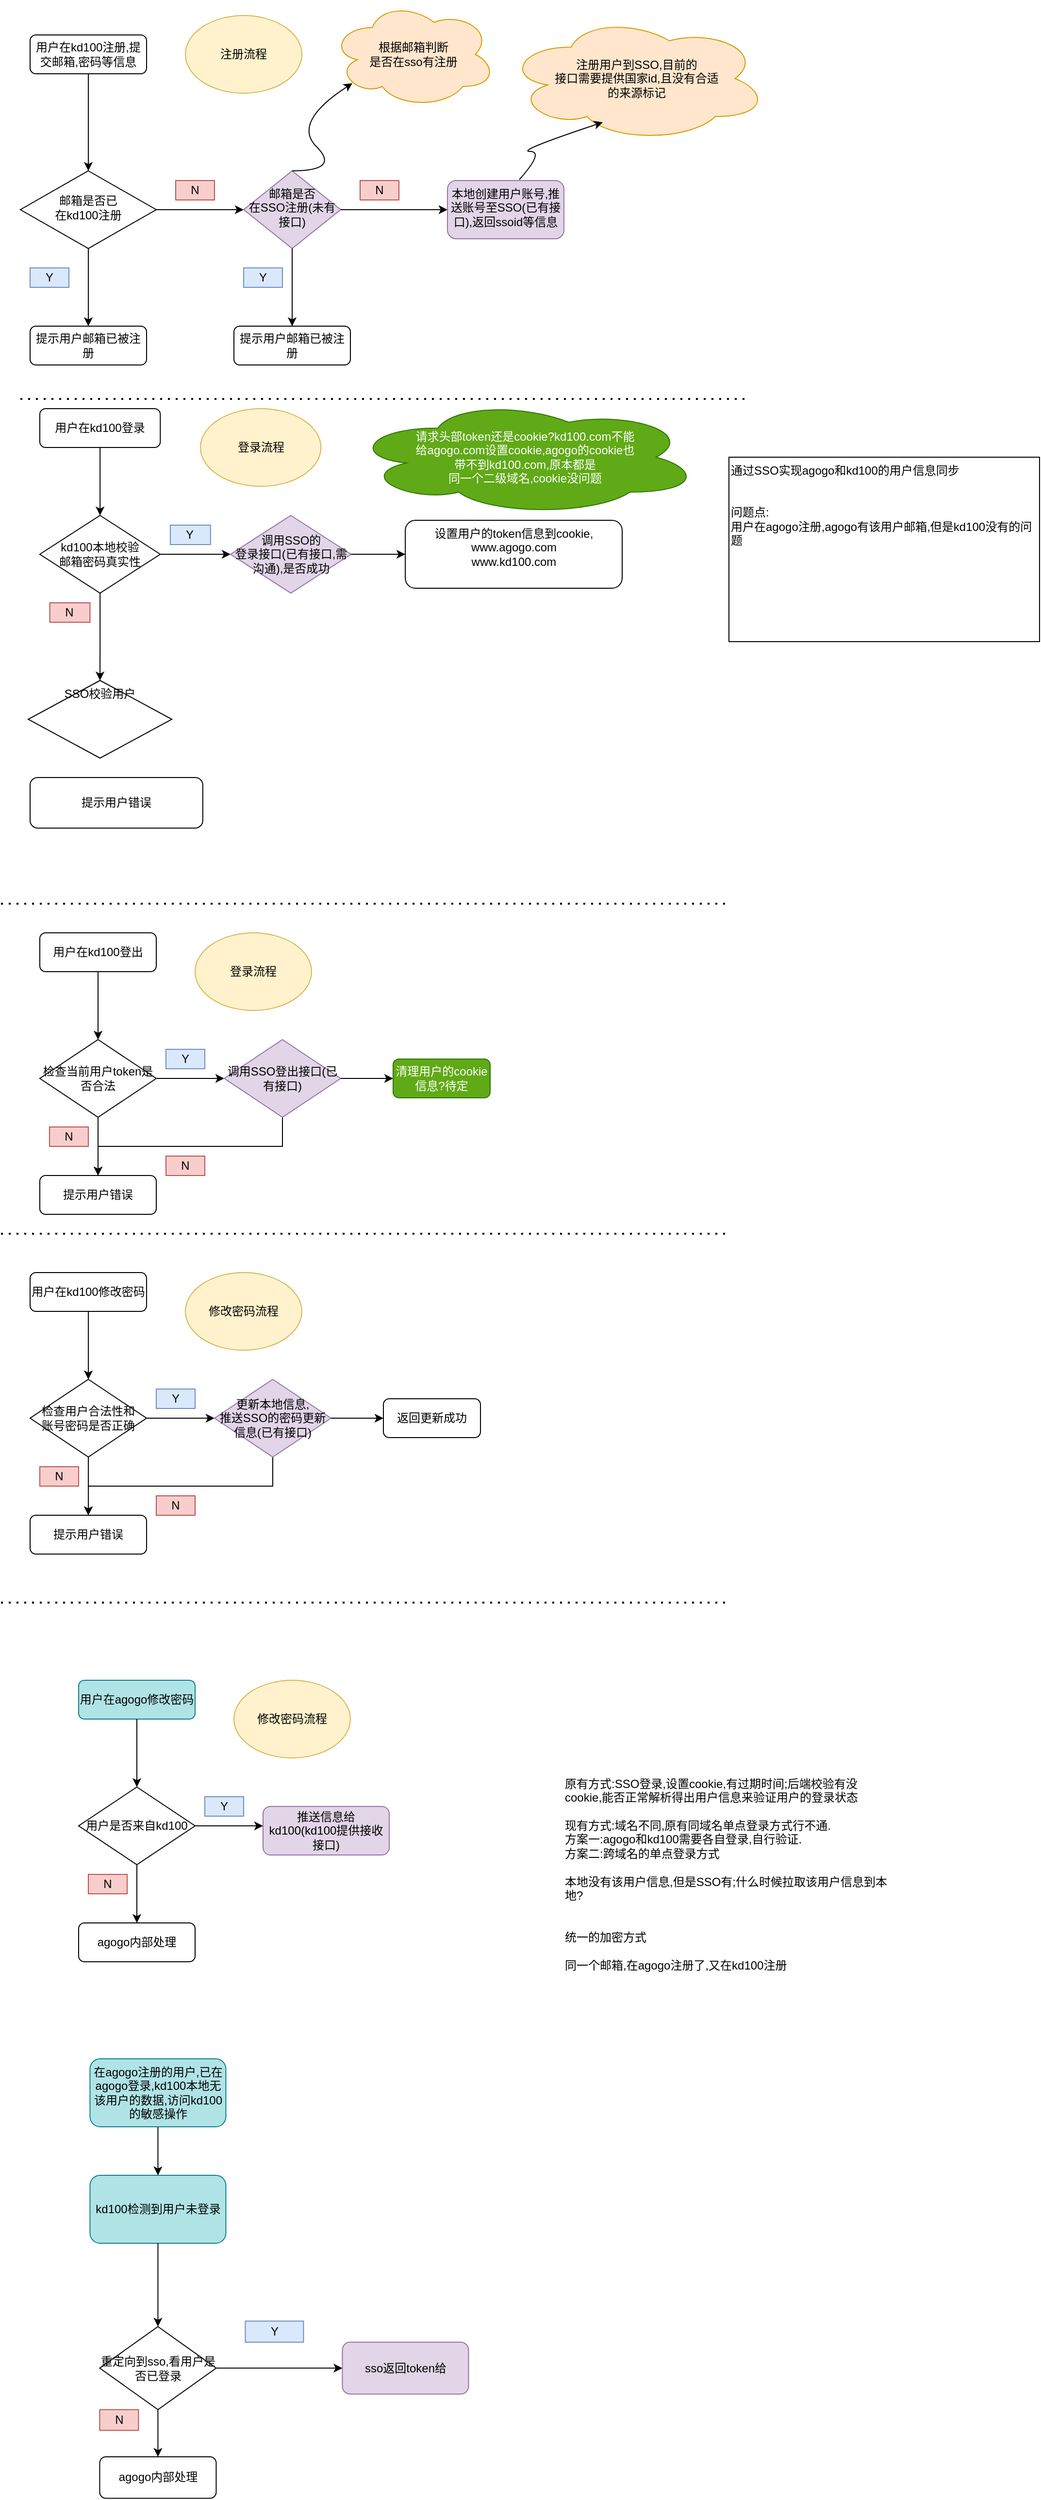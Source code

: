 <mxfile version="14.8.2" type="github">
  <diagram id="C5RBs43oDa-KdzZeNtuy" name="Page-1">
    <mxGraphModel dx="3076" dy="712" grid="1" gridSize="10" guides="1" tooltips="1" connect="1" arrows="1" fold="1" page="1" pageScale="1" pageWidth="1654" pageHeight="2336" math="0" shadow="0">
      <root>
        <mxCell id="WIyWlLk6GJQsqaUBKTNV-0" />
        <mxCell id="WIyWlLk6GJQsqaUBKTNV-1" parent="WIyWlLk6GJQsqaUBKTNV-0" />
        <mxCell id="yOSvcxgq4yjiT3QOHLfB-27" value="" style="group" vertex="1" connectable="0" parent="WIyWlLk6GJQsqaUBKTNV-1">
          <mxGeometry x="20" y="30" width="770" height="375" as="geometry" />
        </mxCell>
        <mxCell id="WIyWlLk6GJQsqaUBKTNV-3" value="用户在kd100注册,提交邮箱,密码等信息" style="rounded=1;whiteSpace=wrap;html=1;fontSize=12;glass=0;strokeWidth=1;shadow=0;" parent="yOSvcxgq4yjiT3QOHLfB-27" vertex="1">
          <mxGeometry x="10" y="35" width="120" height="40" as="geometry" />
        </mxCell>
        <mxCell id="SDEDhps1Sc0b50msGvVq-43" style="edgeStyle=orthogonalEdgeStyle;rounded=0;orthogonalLoop=1;jettySize=auto;html=1;exitX=1;exitY=0.5;exitDx=0;exitDy=0;entryX=0;entryY=0.5;entryDx=0;entryDy=0;" parent="yOSvcxgq4yjiT3QOHLfB-27" source="WIyWlLk6GJQsqaUBKTNV-6" edge="1">
          <mxGeometry relative="1" as="geometry">
            <mxPoint x="230" y="215.0" as="targetPoint" />
          </mxGeometry>
        </mxCell>
        <mxCell id="WIyWlLk6GJQsqaUBKTNV-6" value="&lt;div&gt;邮箱是否已&lt;/div&gt;&lt;div&gt;在kd100注册&lt;/div&gt;" style="rhombus;whiteSpace=wrap;html=1;shadow=0;fontFamily=Helvetica;fontSize=12;align=center;strokeWidth=1;spacing=6;spacingTop=-4;" parent="yOSvcxgq4yjiT3QOHLfB-27" vertex="1">
          <mxGeometry y="175" width="140" height="80" as="geometry" />
        </mxCell>
        <mxCell id="yOSvcxgq4yjiT3QOHLfB-1" style="edgeStyle=orthogonalEdgeStyle;rounded=0;orthogonalLoop=1;jettySize=auto;html=1;exitX=0.5;exitY=1;exitDx=0;exitDy=0;entryX=0.5;entryY=0;entryDx=0;entryDy=0;" edge="1" parent="yOSvcxgq4yjiT3QOHLfB-27" source="WIyWlLk6GJQsqaUBKTNV-3" target="WIyWlLk6GJQsqaUBKTNV-6">
          <mxGeometry relative="1" as="geometry" />
        </mxCell>
        <mxCell id="WIyWlLk6GJQsqaUBKTNV-10" value="&lt;div&gt;邮箱是否&lt;/div&gt;&lt;div&gt;在SSO注册(未有接口)&lt;/div&gt;" style="rhombus;whiteSpace=wrap;html=1;shadow=0;fontFamily=Helvetica;fontSize=12;align=center;strokeWidth=1;spacing=6;spacingTop=-4;fillColor=#e1d5e7;strokeColor=#9673a6;" parent="yOSvcxgq4yjiT3QOHLfB-27" vertex="1">
          <mxGeometry x="230" y="175" width="100" height="80" as="geometry" />
        </mxCell>
        <mxCell id="WIyWlLk6GJQsqaUBKTNV-11" value="提示用户邮箱已被注册" style="rounded=1;whiteSpace=wrap;html=1;fontSize=12;glass=0;strokeWidth=1;shadow=0;" parent="yOSvcxgq4yjiT3QOHLfB-27" vertex="1">
          <mxGeometry x="10" y="335" width="120" height="40" as="geometry" />
        </mxCell>
        <mxCell id="SDEDhps1Sc0b50msGvVq-42" style="edgeStyle=orthogonalEdgeStyle;rounded=0;orthogonalLoop=1;jettySize=auto;html=1;exitX=0.5;exitY=1;exitDx=0;exitDy=0;entryX=0.5;entryY=0;entryDx=0;entryDy=0;" parent="yOSvcxgq4yjiT3QOHLfB-27" source="WIyWlLk6GJQsqaUBKTNV-6" target="WIyWlLk6GJQsqaUBKTNV-11" edge="1">
          <mxGeometry relative="1" as="geometry" />
        </mxCell>
        <mxCell id="SDEDhps1Sc0b50msGvVq-44" value="Y" style="text;html=1;strokeColor=#6c8ebf;fillColor=#dae8fc;align=center;verticalAlign=middle;whiteSpace=wrap;rounded=0;" parent="yOSvcxgq4yjiT3QOHLfB-27" vertex="1">
          <mxGeometry x="10" y="275" width="40" height="20" as="geometry" />
        </mxCell>
        <mxCell id="SDEDhps1Sc0b50msGvVq-45" value="N" style="text;html=1;strokeColor=#b85450;fillColor=#f8cecc;align=center;verticalAlign=middle;whiteSpace=wrap;rounded=0;" parent="yOSvcxgq4yjiT3QOHLfB-27" vertex="1">
          <mxGeometry x="160" y="185" width="40" height="20" as="geometry" />
        </mxCell>
        <mxCell id="SDEDhps1Sc0b50msGvVq-47" value="提示用户邮箱已被注册" style="rounded=1;whiteSpace=wrap;html=1;fontSize=12;glass=0;strokeWidth=1;shadow=0;" parent="yOSvcxgq4yjiT3QOHLfB-27" vertex="1">
          <mxGeometry x="220" y="335" width="120" height="40" as="geometry" />
        </mxCell>
        <mxCell id="SDEDhps1Sc0b50msGvVq-48" style="edgeStyle=orthogonalEdgeStyle;rounded=0;orthogonalLoop=1;jettySize=auto;html=1;exitX=0.5;exitY=1;exitDx=0;exitDy=0;entryX=0.5;entryY=0;entryDx=0;entryDy=0;" parent="yOSvcxgq4yjiT3QOHLfB-27" source="WIyWlLk6GJQsqaUBKTNV-10" target="SDEDhps1Sc0b50msGvVq-47" edge="1">
          <mxGeometry relative="1" as="geometry" />
        </mxCell>
        <mxCell id="SDEDhps1Sc0b50msGvVq-49" value="Y" style="text;html=1;strokeColor=#6c8ebf;fillColor=#dae8fc;align=center;verticalAlign=middle;whiteSpace=wrap;rounded=0;" parent="yOSvcxgq4yjiT3QOHLfB-27" vertex="1">
          <mxGeometry x="230" y="275" width="40" height="20" as="geometry" />
        </mxCell>
        <mxCell id="SDEDhps1Sc0b50msGvVq-50" value="本地创建用户账号,推送账号至SSO(已有接口),返回ssoid等信息" style="rounded=1;whiteSpace=wrap;html=1;align=center;verticalAlign=top;fillColor=#e1d5e7;strokeColor=#9673a6;" parent="yOSvcxgq4yjiT3QOHLfB-27" vertex="1">
          <mxGeometry x="440" y="185" width="120" height="60" as="geometry" />
        </mxCell>
        <mxCell id="SDEDhps1Sc0b50msGvVq-51" style="edgeStyle=orthogonalEdgeStyle;rounded=0;orthogonalLoop=1;jettySize=auto;html=1;exitX=1;exitY=0.5;exitDx=0;exitDy=0;" parent="yOSvcxgq4yjiT3QOHLfB-27" source="WIyWlLk6GJQsqaUBKTNV-10" target="SDEDhps1Sc0b50msGvVq-50" edge="1">
          <mxGeometry relative="1" as="geometry" />
        </mxCell>
        <mxCell id="SDEDhps1Sc0b50msGvVq-52" value="N" style="text;html=1;strokeColor=#b85450;fillColor=#f8cecc;align=center;verticalAlign=middle;whiteSpace=wrap;rounded=0;" parent="yOSvcxgq4yjiT3QOHLfB-27" vertex="1">
          <mxGeometry x="350" y="185" width="40" height="20" as="geometry" />
        </mxCell>
        <mxCell id="yOSvcxgq4yjiT3QOHLfB-0" value="注册流程" style="ellipse;whiteSpace=wrap;html=1;fillColor=#fff2cc;strokeColor=#d6b656;" vertex="1" parent="yOSvcxgq4yjiT3QOHLfB-27">
          <mxGeometry x="170" y="15" width="120" height="80" as="geometry" />
        </mxCell>
        <mxCell id="yOSvcxgq4yjiT3QOHLfB-19" value="&lt;div&gt;根据邮箱判断&lt;/div&gt;&lt;div&gt;是否在sso有注册&lt;/div&gt;" style="ellipse;shape=cloud;whiteSpace=wrap;html=1;fillColor=#ffe6cc;strokeColor=#d79b00;" vertex="1" parent="yOSvcxgq4yjiT3QOHLfB-27">
          <mxGeometry x="320" width="170" height="110" as="geometry" />
        </mxCell>
        <mxCell id="yOSvcxgq4yjiT3QOHLfB-20" value="&lt;div align=&quot;center&quot;&gt;注册用户到SSO,目前的&lt;/div&gt;&lt;div align=&quot;center&quot;&gt;接口需要提供国家id,且没有合适&lt;/div&gt;&lt;div align=&quot;center&quot;&gt;的来源标记&lt;/div&gt;" style="ellipse;shape=cloud;whiteSpace=wrap;html=1;align=center;fillColor=#ffe6cc;strokeColor=#d79b00;" vertex="1" parent="yOSvcxgq4yjiT3QOHLfB-27">
          <mxGeometry x="500" y="15" width="270" height="130" as="geometry" />
        </mxCell>
        <mxCell id="yOSvcxgq4yjiT3QOHLfB-23" value="" style="curved=1;endArrow=classic;html=1;entryX=0.13;entryY=0.77;entryDx=0;entryDy=0;entryPerimeter=0;" edge="1" parent="yOSvcxgq4yjiT3QOHLfB-27" target="yOSvcxgq4yjiT3QOHLfB-19">
          <mxGeometry width="50" height="50" relative="1" as="geometry">
            <mxPoint x="280" y="175" as="sourcePoint" />
            <mxPoint x="330" y="125" as="targetPoint" />
            <Array as="points">
              <mxPoint x="330" y="175" />
              <mxPoint x="280" y="125" />
            </Array>
          </mxGeometry>
        </mxCell>
        <mxCell id="yOSvcxgq4yjiT3QOHLfB-24" value="" style="curved=1;endArrow=classic;html=1;exitX=0.617;exitY=-0.017;exitDx=0;exitDy=0;exitPerimeter=0;" edge="1" parent="yOSvcxgq4yjiT3QOHLfB-27" source="SDEDhps1Sc0b50msGvVq-50">
          <mxGeometry width="50" height="50" relative="1" as="geometry">
            <mxPoint x="510" y="205" as="sourcePoint" />
            <mxPoint x="600" y="125" as="targetPoint" />
            <Array as="points">
              <mxPoint x="540" y="155" />
              <mxPoint x="510" y="155" />
            </Array>
          </mxGeometry>
        </mxCell>
        <mxCell id="yOSvcxgq4yjiT3QOHLfB-28" value="" style="endArrow=none;dashed=1;html=1;dashPattern=1 3;strokeWidth=2;" edge="1" parent="WIyWlLk6GJQsqaUBKTNV-1">
          <mxGeometry width="50" height="50" relative="1" as="geometry">
            <mxPoint x="20" y="440" as="sourcePoint" />
            <mxPoint x="770" y="440" as="targetPoint" />
          </mxGeometry>
        </mxCell>
        <mxCell id="yOSvcxgq4yjiT3QOHLfB-29" value="" style="endArrow=none;dashed=1;html=1;dashPattern=1 3;strokeWidth=2;" edge="1" parent="WIyWlLk6GJQsqaUBKTNV-1">
          <mxGeometry width="50" height="50" relative="1" as="geometry">
            <mxPoint y="960" as="sourcePoint" />
            <mxPoint x="750" y="960" as="targetPoint" />
          </mxGeometry>
        </mxCell>
        <mxCell id="yOSvcxgq4yjiT3QOHLfB-30" value="" style="group" vertex="1" connectable="0" parent="WIyWlLk6GJQsqaUBKTNV-1">
          <mxGeometry x="40" y="990" width="464" height="290" as="geometry" />
        </mxCell>
        <mxCell id="yOSvcxgq4yjiT3QOHLfB-31" value="用户在kd100登出" style="rounded=1;whiteSpace=wrap;html=1;" vertex="1" parent="yOSvcxgq4yjiT3QOHLfB-30">
          <mxGeometry width="120" height="40" as="geometry" />
        </mxCell>
        <mxCell id="yOSvcxgq4yjiT3QOHLfB-32" style="edgeStyle=orthogonalEdgeStyle;rounded=0;orthogonalLoop=1;jettySize=auto;html=1;exitX=1;exitY=0.5;exitDx=0;exitDy=0;entryX=0;entryY=0.5;entryDx=0;entryDy=0;" edge="1" parent="yOSvcxgq4yjiT3QOHLfB-30" source="yOSvcxgq4yjiT3QOHLfB-33">
          <mxGeometry relative="1" as="geometry">
            <mxPoint x="190" y="150" as="targetPoint" />
          </mxGeometry>
        </mxCell>
        <mxCell id="yOSvcxgq4yjiT3QOHLfB-33" value="检查当前用户token是否合法" style="rhombus;whiteSpace=wrap;html=1;" vertex="1" parent="yOSvcxgq4yjiT3QOHLfB-30">
          <mxGeometry y="110" width="120" height="80" as="geometry" />
        </mxCell>
        <mxCell id="yOSvcxgq4yjiT3QOHLfB-34" style="edgeStyle=orthogonalEdgeStyle;rounded=0;orthogonalLoop=1;jettySize=auto;html=1;exitX=0.5;exitY=1;exitDx=0;exitDy=0;entryX=0.5;entryY=0;entryDx=0;entryDy=0;" edge="1" parent="yOSvcxgq4yjiT3QOHLfB-30" source="yOSvcxgq4yjiT3QOHLfB-31" target="yOSvcxgq4yjiT3QOHLfB-33">
          <mxGeometry relative="1" as="geometry" />
        </mxCell>
        <mxCell id="yOSvcxgq4yjiT3QOHLfB-35" value="提示用户错误" style="rounded=1;whiteSpace=wrap;html=1;" vertex="1" parent="yOSvcxgq4yjiT3QOHLfB-30">
          <mxGeometry y="250" width="120" height="40" as="geometry" />
        </mxCell>
        <mxCell id="yOSvcxgq4yjiT3QOHLfB-36" style="edgeStyle=orthogonalEdgeStyle;rounded=0;orthogonalLoop=1;jettySize=auto;html=1;exitX=0.5;exitY=1;exitDx=0;exitDy=0;entryX=0.5;entryY=0;entryDx=0;entryDy=0;" edge="1" parent="yOSvcxgq4yjiT3QOHLfB-30" source="yOSvcxgq4yjiT3QOHLfB-33" target="yOSvcxgq4yjiT3QOHLfB-35">
          <mxGeometry relative="1" as="geometry" />
        </mxCell>
        <mxCell id="yOSvcxgq4yjiT3QOHLfB-37" value="N" style="text;html=1;strokeColor=#b85450;fillColor=#f8cecc;align=center;verticalAlign=middle;whiteSpace=wrap;rounded=0;" vertex="1" parent="yOSvcxgq4yjiT3QOHLfB-30">
          <mxGeometry x="10" y="200" width="40" height="20" as="geometry" />
        </mxCell>
        <mxCell id="yOSvcxgq4yjiT3QOHLfB-38" value="Y" style="text;html=1;strokeColor=#6c8ebf;fillColor=#dae8fc;align=center;verticalAlign=middle;whiteSpace=wrap;rounded=0;" vertex="1" parent="yOSvcxgq4yjiT3QOHLfB-30">
          <mxGeometry x="130" y="120" width="40" height="20" as="geometry" />
        </mxCell>
        <mxCell id="yOSvcxgq4yjiT3QOHLfB-39" style="edgeStyle=orthogonalEdgeStyle;rounded=0;orthogonalLoop=1;jettySize=auto;html=1;exitX=0.5;exitY=1;exitDx=0;exitDy=0;entryX=0.5;entryY=0;entryDx=0;entryDy=0;" edge="1" parent="yOSvcxgq4yjiT3QOHLfB-30" source="yOSvcxgq4yjiT3QOHLfB-40" target="yOSvcxgq4yjiT3QOHLfB-35">
          <mxGeometry relative="1" as="geometry">
            <mxPoint x="60" y="240" as="targetPoint" />
          </mxGeometry>
        </mxCell>
        <mxCell id="yOSvcxgq4yjiT3QOHLfB-40" value="调用SSO登出接口(已有接口)" style="rhombus;whiteSpace=wrap;html=1;fillColor=#e1d5e7;strokeColor=#9673a6;" vertex="1" parent="yOSvcxgq4yjiT3QOHLfB-30">
          <mxGeometry x="190" y="110" width="120" height="80" as="geometry" />
        </mxCell>
        <mxCell id="yOSvcxgq4yjiT3QOHLfB-41" value="N" style="text;html=1;strokeColor=#b85450;fillColor=#f8cecc;align=center;verticalAlign=middle;whiteSpace=wrap;rounded=0;" vertex="1" parent="yOSvcxgq4yjiT3QOHLfB-30">
          <mxGeometry x="130" y="230" width="40" height="20" as="geometry" />
        </mxCell>
        <mxCell id="yOSvcxgq4yjiT3QOHLfB-42" value="清理用户的cookie信息?待定" style="rounded=1;whiteSpace=wrap;html=1;fillColor=#60a917;strokeColor=#2D7600;fontColor=#ffffff;" vertex="1" parent="yOSvcxgq4yjiT3QOHLfB-30">
          <mxGeometry x="364" y="130" width="100" height="40" as="geometry" />
        </mxCell>
        <mxCell id="yOSvcxgq4yjiT3QOHLfB-43" style="edgeStyle=orthogonalEdgeStyle;rounded=0;orthogonalLoop=1;jettySize=auto;html=1;exitX=1;exitY=0.5;exitDx=0;exitDy=0;entryX=0;entryY=0.5;entryDx=0;entryDy=0;" edge="1" parent="yOSvcxgq4yjiT3QOHLfB-30" source="yOSvcxgq4yjiT3QOHLfB-40" target="yOSvcxgq4yjiT3QOHLfB-42">
          <mxGeometry relative="1" as="geometry" />
        </mxCell>
        <mxCell id="yOSvcxgq4yjiT3QOHLfB-44" value="登录流程" style="ellipse;whiteSpace=wrap;html=1;fillColor=#fff2cc;strokeColor=#d6b656;" vertex="1" parent="yOSvcxgq4yjiT3QOHLfB-30">
          <mxGeometry x="160" width="120" height="80" as="geometry" />
        </mxCell>
        <mxCell id="yOSvcxgq4yjiT3QOHLfB-46" value="" style="group" vertex="1" connectable="0" parent="WIyWlLk6GJQsqaUBKTNV-1">
          <mxGeometry x="30" y="1340" width="464" height="290" as="geometry" />
        </mxCell>
        <mxCell id="yOSvcxgq4yjiT3QOHLfB-47" value="用户在kd100修改密码" style="rounded=1;whiteSpace=wrap;html=1;" vertex="1" parent="yOSvcxgq4yjiT3QOHLfB-46">
          <mxGeometry width="120" height="40" as="geometry" />
        </mxCell>
        <mxCell id="yOSvcxgq4yjiT3QOHLfB-48" style="edgeStyle=orthogonalEdgeStyle;rounded=0;orthogonalLoop=1;jettySize=auto;html=1;exitX=1;exitY=0.5;exitDx=0;exitDy=0;entryX=0;entryY=0.5;entryDx=0;entryDy=0;" edge="1" parent="yOSvcxgq4yjiT3QOHLfB-46" source="yOSvcxgq4yjiT3QOHLfB-49">
          <mxGeometry relative="1" as="geometry">
            <mxPoint x="190" y="150" as="targetPoint" />
          </mxGeometry>
        </mxCell>
        <mxCell id="yOSvcxgq4yjiT3QOHLfB-49" value="&lt;div&gt;检查用户合法性和&lt;/div&gt;&lt;div&gt;账号密码是否正确&lt;/div&gt;" style="rhombus;whiteSpace=wrap;html=1;" vertex="1" parent="yOSvcxgq4yjiT3QOHLfB-46">
          <mxGeometry y="110" width="120" height="80" as="geometry" />
        </mxCell>
        <mxCell id="yOSvcxgq4yjiT3QOHLfB-50" style="edgeStyle=orthogonalEdgeStyle;rounded=0;orthogonalLoop=1;jettySize=auto;html=1;exitX=0.5;exitY=1;exitDx=0;exitDy=0;entryX=0.5;entryY=0;entryDx=0;entryDy=0;" edge="1" parent="yOSvcxgq4yjiT3QOHLfB-46" source="yOSvcxgq4yjiT3QOHLfB-47" target="yOSvcxgq4yjiT3QOHLfB-49">
          <mxGeometry relative="1" as="geometry" />
        </mxCell>
        <mxCell id="yOSvcxgq4yjiT3QOHLfB-51" value="提示用户错误" style="rounded=1;whiteSpace=wrap;html=1;" vertex="1" parent="yOSvcxgq4yjiT3QOHLfB-46">
          <mxGeometry y="250" width="120" height="40" as="geometry" />
        </mxCell>
        <mxCell id="yOSvcxgq4yjiT3QOHLfB-52" style="edgeStyle=orthogonalEdgeStyle;rounded=0;orthogonalLoop=1;jettySize=auto;html=1;exitX=0.5;exitY=1;exitDx=0;exitDy=0;entryX=0.5;entryY=0;entryDx=0;entryDy=0;" edge="1" parent="yOSvcxgq4yjiT3QOHLfB-46" source="yOSvcxgq4yjiT3QOHLfB-49" target="yOSvcxgq4yjiT3QOHLfB-51">
          <mxGeometry relative="1" as="geometry" />
        </mxCell>
        <mxCell id="yOSvcxgq4yjiT3QOHLfB-53" value="N" style="text;html=1;strokeColor=#b85450;fillColor=#f8cecc;align=center;verticalAlign=middle;whiteSpace=wrap;rounded=0;" vertex="1" parent="yOSvcxgq4yjiT3QOHLfB-46">
          <mxGeometry x="10" y="200" width="40" height="20" as="geometry" />
        </mxCell>
        <mxCell id="yOSvcxgq4yjiT3QOHLfB-54" value="Y" style="text;html=1;strokeColor=#6c8ebf;fillColor=#dae8fc;align=center;verticalAlign=middle;whiteSpace=wrap;rounded=0;" vertex="1" parent="yOSvcxgq4yjiT3QOHLfB-46">
          <mxGeometry x="130" y="120" width="40" height="20" as="geometry" />
        </mxCell>
        <mxCell id="yOSvcxgq4yjiT3QOHLfB-55" style="edgeStyle=orthogonalEdgeStyle;rounded=0;orthogonalLoop=1;jettySize=auto;html=1;exitX=0.5;exitY=1;exitDx=0;exitDy=0;entryX=0.5;entryY=0;entryDx=0;entryDy=0;" edge="1" parent="yOSvcxgq4yjiT3QOHLfB-46" source="yOSvcxgq4yjiT3QOHLfB-56" target="yOSvcxgq4yjiT3QOHLfB-51">
          <mxGeometry relative="1" as="geometry">
            <mxPoint x="60" y="240" as="targetPoint" />
          </mxGeometry>
        </mxCell>
        <mxCell id="yOSvcxgq4yjiT3QOHLfB-56" value="&lt;div&gt;更新本地信息,&lt;/div&gt;&lt;div&gt;推送SSO的密码更新信息(已有接口)&lt;/div&gt;" style="rhombus;whiteSpace=wrap;html=1;fillColor=#e1d5e7;strokeColor=#9673a6;" vertex="1" parent="yOSvcxgq4yjiT3QOHLfB-46">
          <mxGeometry x="190" y="110" width="120" height="80" as="geometry" />
        </mxCell>
        <mxCell id="yOSvcxgq4yjiT3QOHLfB-57" value="N" style="text;html=1;strokeColor=#b85450;fillColor=#f8cecc;align=center;verticalAlign=middle;whiteSpace=wrap;rounded=0;" vertex="1" parent="yOSvcxgq4yjiT3QOHLfB-46">
          <mxGeometry x="130" y="230" width="40" height="20" as="geometry" />
        </mxCell>
        <mxCell id="yOSvcxgq4yjiT3QOHLfB-58" value="返回更新成功" style="rounded=1;whiteSpace=wrap;html=1;" vertex="1" parent="yOSvcxgq4yjiT3QOHLfB-46">
          <mxGeometry x="364" y="130" width="100" height="40" as="geometry" />
        </mxCell>
        <mxCell id="yOSvcxgq4yjiT3QOHLfB-59" style="edgeStyle=orthogonalEdgeStyle;rounded=0;orthogonalLoop=1;jettySize=auto;html=1;exitX=1;exitY=0.5;exitDx=0;exitDy=0;entryX=0;entryY=0.5;entryDx=0;entryDy=0;" edge="1" parent="yOSvcxgq4yjiT3QOHLfB-46" source="yOSvcxgq4yjiT3QOHLfB-56" target="yOSvcxgq4yjiT3QOHLfB-58">
          <mxGeometry relative="1" as="geometry" />
        </mxCell>
        <mxCell id="yOSvcxgq4yjiT3QOHLfB-60" value="修改密码流程" style="ellipse;whiteSpace=wrap;html=1;fillColor=#fff2cc;strokeColor=#d6b656;" vertex="1" parent="yOSvcxgq4yjiT3QOHLfB-46">
          <mxGeometry x="160" width="120" height="80" as="geometry" />
        </mxCell>
        <mxCell id="yOSvcxgq4yjiT3QOHLfB-76" value="" style="endArrow=none;dashed=1;html=1;dashPattern=1 3;strokeWidth=2;" edge="1" parent="WIyWlLk6GJQsqaUBKTNV-1">
          <mxGeometry width="50" height="50" relative="1" as="geometry">
            <mxPoint y="1300" as="sourcePoint" />
            <mxPoint x="750" y="1300" as="targetPoint" />
          </mxGeometry>
        </mxCell>
        <mxCell id="yOSvcxgq4yjiT3QOHLfB-77" value="" style="endArrow=none;dashed=1;html=1;dashPattern=1 3;strokeWidth=2;" edge="1" parent="WIyWlLk6GJQsqaUBKTNV-1">
          <mxGeometry width="50" height="50" relative="1" as="geometry">
            <mxPoint y="1680" as="sourcePoint" />
            <mxPoint x="750" y="1680" as="targetPoint" />
          </mxGeometry>
        </mxCell>
        <mxCell id="yOSvcxgq4yjiT3QOHLfB-78" value="" style="group" vertex="1" connectable="0" parent="WIyWlLk6GJQsqaUBKTNV-1">
          <mxGeometry x="80" y="1760" width="320" height="290" as="geometry" />
        </mxCell>
        <mxCell id="yOSvcxgq4yjiT3QOHLfB-62" value="用户在agogo修改密码" style="rounded=1;whiteSpace=wrap;html=1;fillColor=#b0e3e6;strokeColor=#0e8088;" vertex="1" parent="yOSvcxgq4yjiT3QOHLfB-78">
          <mxGeometry width="120" height="40" as="geometry" />
        </mxCell>
        <mxCell id="yOSvcxgq4yjiT3QOHLfB-63" style="edgeStyle=orthogonalEdgeStyle;rounded=0;orthogonalLoop=1;jettySize=auto;html=1;exitX=1;exitY=0.5;exitDx=0;exitDy=0;entryX=0;entryY=0.5;entryDx=0;entryDy=0;" edge="1" parent="yOSvcxgq4yjiT3QOHLfB-78" source="yOSvcxgq4yjiT3QOHLfB-64">
          <mxGeometry as="geometry">
            <mxPoint x="190" y="150" as="targetPoint" />
          </mxGeometry>
        </mxCell>
        <mxCell id="yOSvcxgq4yjiT3QOHLfB-64" value="&lt;div&gt;用户是否来自kd100&lt;br&gt;&lt;/div&gt;" style="rhombus;whiteSpace=wrap;html=1;" vertex="1" parent="yOSvcxgq4yjiT3QOHLfB-78">
          <mxGeometry y="110" width="120" height="80" as="geometry" />
        </mxCell>
        <mxCell id="yOSvcxgq4yjiT3QOHLfB-65" style="edgeStyle=orthogonalEdgeStyle;rounded=0;orthogonalLoop=1;jettySize=auto;html=1;exitX=0.5;exitY=1;exitDx=0;exitDy=0;entryX=0.5;entryY=0;entryDx=0;entryDy=0;" edge="1" parent="yOSvcxgq4yjiT3QOHLfB-78" source="yOSvcxgq4yjiT3QOHLfB-62" target="yOSvcxgq4yjiT3QOHLfB-64">
          <mxGeometry as="geometry" />
        </mxCell>
        <mxCell id="yOSvcxgq4yjiT3QOHLfB-66" value="agogo内部处理" style="rounded=1;whiteSpace=wrap;html=1;" vertex="1" parent="yOSvcxgq4yjiT3QOHLfB-78">
          <mxGeometry y="250" width="120" height="40" as="geometry" />
        </mxCell>
        <mxCell id="yOSvcxgq4yjiT3QOHLfB-67" style="edgeStyle=orthogonalEdgeStyle;rounded=0;orthogonalLoop=1;jettySize=auto;html=1;exitX=0.5;exitY=1;exitDx=0;exitDy=0;entryX=0.5;entryY=0;entryDx=0;entryDy=0;" edge="1" parent="yOSvcxgq4yjiT3QOHLfB-78" source="yOSvcxgq4yjiT3QOHLfB-64" target="yOSvcxgq4yjiT3QOHLfB-66">
          <mxGeometry as="geometry" />
        </mxCell>
        <mxCell id="yOSvcxgq4yjiT3QOHLfB-68" value="N" style="text;html=1;strokeColor=#b85450;fillColor=#f8cecc;align=center;verticalAlign=middle;whiteSpace=wrap;rounded=0;" vertex="1" parent="yOSvcxgq4yjiT3QOHLfB-78">
          <mxGeometry x="10" y="200" width="40" height="20" as="geometry" />
        </mxCell>
        <mxCell id="yOSvcxgq4yjiT3QOHLfB-69" value="Y" style="text;html=1;strokeColor=#6c8ebf;fillColor=#dae8fc;align=center;verticalAlign=middle;whiteSpace=wrap;rounded=0;" vertex="1" parent="yOSvcxgq4yjiT3QOHLfB-78">
          <mxGeometry x="130" y="120" width="40" height="20" as="geometry" />
        </mxCell>
        <mxCell id="yOSvcxgq4yjiT3QOHLfB-73" value="推送信息给kd100(kd100提供接收接口)" style="rounded=1;whiteSpace=wrap;html=1;fillColor=#e1d5e7;strokeColor=#9673a6;" vertex="1" parent="yOSvcxgq4yjiT3QOHLfB-78">
          <mxGeometry x="190" y="130" width="130" height="50" as="geometry" />
        </mxCell>
        <mxCell id="yOSvcxgq4yjiT3QOHLfB-75" value="修改密码流程" style="ellipse;whiteSpace=wrap;html=1;fillColor=#fff2cc;strokeColor=#d6b656;" vertex="1" parent="yOSvcxgq4yjiT3QOHLfB-78">
          <mxGeometry x="160" width="120" height="80" as="geometry" />
        </mxCell>
        <mxCell id="yOSvcxgq4yjiT3QOHLfB-92" value="&lt;div align=&quot;left&quot;&gt;原有方式:SSO登录,设置cookie,有过期时间;后端校验有没cookie,能否正常解析得出用户信息来验证用户的登录状态&lt;br&gt;&lt;/div&gt;&lt;div align=&quot;left&quot;&gt;&lt;br&gt;&lt;/div&gt;&lt;div align=&quot;left&quot;&gt;现有方式:域名不同,原有同域名单点登录方式行不通.&lt;/div&gt;&lt;div align=&quot;left&quot;&gt;方案一:agogo和kd100需要各自登录,自行验证.&lt;/div&gt;&lt;div align=&quot;left&quot;&gt;方案二:跨域名的单点登录方式&lt;br&gt;&lt;/div&gt;&lt;div align=&quot;left&quot;&gt;&lt;br&gt;&lt;/div&gt;&lt;div align=&quot;left&quot;&gt;本地没有该用户信息,但是SSO有;什么时候拉取该用户信息到本地?&lt;/div&gt;&lt;div align=&quot;left&quot;&gt;&lt;br&gt;&lt;/div&gt;&lt;div align=&quot;left&quot;&gt;&lt;br&gt;&lt;/div&gt;&lt;div align=&quot;left&quot;&gt;统一的加密方式&lt;/div&gt;&lt;div align=&quot;left&quot;&gt;&lt;br&gt;&lt;/div&gt;&lt;div align=&quot;left&quot;&gt;同一个邮箱,在agogo注册了,又在kd100注册&lt;br&gt;&lt;/div&gt;" style="text;html=1;strokeColor=none;fillColor=none;align=center;verticalAlign=middle;whiteSpace=wrap;rounded=0;" vertex="1" parent="WIyWlLk6GJQsqaUBKTNV-1">
          <mxGeometry x="580" y="1780" width="335" height="360" as="geometry" />
        </mxCell>
        <mxCell id="yOSvcxgq4yjiT3QOHLfB-98" value="&lt;div&gt;通过SSO实现agogo和kd100的用户信息同步&lt;br&gt;&lt;/div&gt;&lt;div&gt;&lt;br&gt;&lt;/div&gt;&lt;div&gt;&lt;br&gt;&lt;/div&gt;&lt;div&gt;问题点:&lt;/div&gt;&lt;div&gt;用户在agogo注册,agogo有该用户邮箱,但是kd100没有的问题&lt;br&gt;&lt;/div&gt;" style="rounded=0;whiteSpace=wrap;html=1;verticalAlign=top;align=left;" vertex="1" parent="WIyWlLk6GJQsqaUBKTNV-1">
          <mxGeometry x="750" y="500" width="320" height="190" as="geometry" />
        </mxCell>
        <mxCell id="yOSvcxgq4yjiT3QOHLfB-2" value="用户在kd100登录" style="rounded=1;whiteSpace=wrap;html=1;" vertex="1" parent="WIyWlLk6GJQsqaUBKTNV-1">
          <mxGeometry x="40" y="450" width="124.138" height="40" as="geometry" />
        </mxCell>
        <mxCell id="yOSvcxgq4yjiT3QOHLfB-7" style="edgeStyle=orthogonalEdgeStyle;rounded=0;orthogonalLoop=1;jettySize=auto;html=1;exitX=1;exitY=0.5;exitDx=0;exitDy=0;entryX=0;entryY=0.5;entryDx=0;entryDy=0;" edge="1" parent="WIyWlLk6GJQsqaUBKTNV-1" source="yOSvcxgq4yjiT3QOHLfB-3">
          <mxGeometry x="40" y="450" as="geometry">
            <mxPoint x="236.552" y="600" as="targetPoint" />
          </mxGeometry>
        </mxCell>
        <mxCell id="yOSvcxgq4yjiT3QOHLfB-3" value="&lt;div&gt;kd100本地校验&lt;/div&gt;&lt;div&gt;邮箱密码真实性&lt;/div&gt;" style="rhombus;whiteSpace=wrap;html=1;" vertex="1" parent="WIyWlLk6GJQsqaUBKTNV-1">
          <mxGeometry x="40" y="560" width="124.138" height="80" as="geometry" />
        </mxCell>
        <mxCell id="yOSvcxgq4yjiT3QOHLfB-4" style="edgeStyle=orthogonalEdgeStyle;rounded=0;orthogonalLoop=1;jettySize=auto;html=1;exitX=0.5;exitY=1;exitDx=0;exitDy=0;entryX=0.5;entryY=0;entryDx=0;entryDy=0;" edge="1" parent="WIyWlLk6GJQsqaUBKTNV-1" source="yOSvcxgq4yjiT3QOHLfB-2" target="yOSvcxgq4yjiT3QOHLfB-3">
          <mxGeometry x="40" y="450" as="geometry" />
        </mxCell>
        <mxCell id="yOSvcxgq4yjiT3QOHLfB-5" value="提示用户错误" style="rounded=1;whiteSpace=wrap;html=1;direction=south;" vertex="1" parent="WIyWlLk6GJQsqaUBKTNV-1">
          <mxGeometry x="30.0" y="830" width="177.93" height="52.07" as="geometry" />
        </mxCell>
        <mxCell id="yOSvcxgq4yjiT3QOHLfB-8" style="edgeStyle=orthogonalEdgeStyle;rounded=0;orthogonalLoop=1;jettySize=auto;html=1;exitX=0.5;exitY=1;exitDx=0;exitDy=0;" edge="1" parent="WIyWlLk6GJQsqaUBKTNV-1" source="yOSvcxgq4yjiT3QOHLfB-3">
          <mxGeometry x="40" y="450" as="geometry">
            <mxPoint x="102" y="730" as="targetPoint" />
          </mxGeometry>
        </mxCell>
        <mxCell id="yOSvcxgq4yjiT3QOHLfB-11" value="N" style="text;html=1;strokeColor=#b85450;fillColor=#f8cecc;align=center;verticalAlign=middle;whiteSpace=wrap;rounded=0;" vertex="1" parent="WIyWlLk6GJQsqaUBKTNV-1">
          <mxGeometry x="50.345" y="650" width="41.379" height="20" as="geometry" />
        </mxCell>
        <mxCell id="yOSvcxgq4yjiT3QOHLfB-12" value="Y" style="text;html=1;strokeColor=#6c8ebf;fillColor=#dae8fc;align=center;verticalAlign=middle;whiteSpace=wrap;rounded=0;" vertex="1" parent="WIyWlLk6GJQsqaUBKTNV-1">
          <mxGeometry x="174.483" y="570" width="41.379" height="20" as="geometry" />
        </mxCell>
        <mxCell id="yOSvcxgq4yjiT3QOHLfB-13" value="&lt;div&gt;调用SSO的&lt;/div&gt;&lt;div&gt;登录接口(已有接口,需沟通),是否成功&lt;/div&gt;" style="rhombus;whiteSpace=wrap;html=1;fillColor=#e1d5e7;strokeColor=#9673a6;" vertex="1" parent="WIyWlLk6GJQsqaUBKTNV-1">
          <mxGeometry x="236.552" y="560" width="124.138" height="80" as="geometry" />
        </mxCell>
        <mxCell id="yOSvcxgq4yjiT3QOHLfB-17" value="&lt;div align=&quot;center&quot;&gt;设置用户的token信息到cookie,&lt;/div&gt;&lt;div align=&quot;center&quot;&gt;www.agogo.com&lt;/div&gt;&lt;div align=&quot;center&quot;&gt;www.kd100.com&lt;/div&gt;&lt;div align=&quot;center&quot;&gt;&lt;br&gt;&lt;/div&gt;" style="rounded=1;whiteSpace=wrap;html=1;align=center;verticalAlign=middle;" vertex="1" parent="WIyWlLk6GJQsqaUBKTNV-1">
          <mxGeometry x="416.552" y="565" width="223.448" height="70" as="geometry" />
        </mxCell>
        <mxCell id="yOSvcxgq4yjiT3QOHLfB-18" style="edgeStyle=orthogonalEdgeStyle;rounded=0;orthogonalLoop=1;jettySize=auto;html=1;exitX=1;exitY=0.5;exitDx=0;exitDy=0;entryX=0;entryY=0.5;entryDx=0;entryDy=0;" edge="1" parent="WIyWlLk6GJQsqaUBKTNV-1" source="yOSvcxgq4yjiT3QOHLfB-13" target="yOSvcxgq4yjiT3QOHLfB-17">
          <mxGeometry x="40" y="450" as="geometry" />
        </mxCell>
        <mxCell id="yOSvcxgq4yjiT3QOHLfB-25" value="登录流程" style="ellipse;whiteSpace=wrap;html=1;fillColor=#fff2cc;strokeColor=#d6b656;" vertex="1" parent="WIyWlLk6GJQsqaUBKTNV-1">
          <mxGeometry x="205.517" y="450" width="124.138" height="80" as="geometry" />
        </mxCell>
        <mxCell id="yOSvcxgq4yjiT3QOHLfB-45" value="&lt;div&gt;请求头部token还是cookie?kd100.com不能&lt;/div&gt;&lt;div&gt;给agogo.com设置cookie,agogo的cookie也&lt;/div&gt;&lt;div&gt;带不到kd100.com,原本都是&lt;/div&gt;&lt;div&gt;同一个二级域名,cookie没问题&lt;/div&gt;" style="ellipse;shape=cloud;whiteSpace=wrap;html=1;verticalAlign=middle;fillColor=#60a917;strokeColor=#2D7600;fontColor=#ffffff;" vertex="1" parent="WIyWlLk6GJQsqaUBKTNV-1">
          <mxGeometry x="360" y="440" width="360" height="120" as="geometry" />
        </mxCell>
        <mxCell id="yOSvcxgq4yjiT3QOHLfB-103" value="SSO校验用户" style="rhombus;whiteSpace=wrap;html=1;align=center;verticalAlign=top;" vertex="1" parent="WIyWlLk6GJQsqaUBKTNV-1">
          <mxGeometry x="28.07" y="730" width="148" height="80" as="geometry" />
        </mxCell>
        <mxCell id="yOSvcxgq4yjiT3QOHLfB-80" value="kd100检测到用户未登录" style="rounded=1;whiteSpace=wrap;html=1;fillColor=#b0e3e6;strokeColor=#0e8088;" vertex="1" parent="WIyWlLk6GJQsqaUBKTNV-1">
          <mxGeometry x="91.72" y="2270" width="140" height="70" as="geometry" />
        </mxCell>
        <mxCell id="yOSvcxgq4yjiT3QOHLfB-82" value="重定向到sso,看用户是否已登录" style="rhombus;whiteSpace=wrap;html=1;" vertex="1" parent="WIyWlLk6GJQsqaUBKTNV-1">
          <mxGeometry x="101.72" y="2425.866" width="120" height="85.517" as="geometry" />
        </mxCell>
        <mxCell id="yOSvcxgq4yjiT3QOHLfB-83" style="edgeStyle=orthogonalEdgeStyle;rounded=0;orthogonalLoop=1;jettySize=auto;html=1;exitX=0.5;exitY=1;exitDx=0;exitDy=0;entryX=0.5;entryY=0;entryDx=0;entryDy=0;" edge="1" parent="WIyWlLk6GJQsqaUBKTNV-1" source="yOSvcxgq4yjiT3QOHLfB-80" target="yOSvcxgq4yjiT3QOHLfB-82">
          <mxGeometry x="91.72" y="2270" as="geometry" />
        </mxCell>
        <mxCell id="yOSvcxgq4yjiT3QOHLfB-84" value="agogo内部处理" style="rounded=1;whiteSpace=wrap;html=1;" vertex="1" parent="WIyWlLk6GJQsqaUBKTNV-1">
          <mxGeometry x="101.72" y="2560.001" width="120" height="42.759" as="geometry" />
        </mxCell>
        <mxCell id="yOSvcxgq4yjiT3QOHLfB-85" style="edgeStyle=orthogonalEdgeStyle;rounded=0;orthogonalLoop=1;jettySize=auto;html=1;exitX=0.5;exitY=1;exitDx=0;exitDy=0;entryX=0.5;entryY=0;entryDx=0;entryDy=0;" edge="1" parent="WIyWlLk6GJQsqaUBKTNV-1" source="yOSvcxgq4yjiT3QOHLfB-82" target="yOSvcxgq4yjiT3QOHLfB-84">
          <mxGeometry x="91.72" y="2270" as="geometry" />
        </mxCell>
        <mxCell id="yOSvcxgq4yjiT3QOHLfB-86" value="N" style="text;html=1;strokeColor=#b85450;fillColor=#f8cecc;align=center;verticalAlign=middle;whiteSpace=wrap;rounded=0;" vertex="1" parent="WIyWlLk6GJQsqaUBKTNV-1">
          <mxGeometry x="101.72" y="2511.383" width="40" height="21.379" as="geometry" />
        </mxCell>
        <mxCell id="yOSvcxgq4yjiT3QOHLfB-87" value="Y" style="text;html=1;strokeColor=#6c8ebf;fillColor=#dae8fc;align=center;verticalAlign=middle;whiteSpace=wrap;rounded=0;" vertex="1" parent="WIyWlLk6GJQsqaUBKTNV-1">
          <mxGeometry x="251.72" y="2420.19" width="60" height="21.72" as="geometry" />
        </mxCell>
        <mxCell id="yOSvcxgq4yjiT3QOHLfB-88" value="sso返回token给" style="rounded=1;whiteSpace=wrap;html=1;fillColor=#e1d5e7;strokeColor=#9673a6;" vertex="1" parent="WIyWlLk6GJQsqaUBKTNV-1">
          <mxGeometry x="351.72" y="2441.906" width="130" height="53.448" as="geometry" />
        </mxCell>
        <mxCell id="yOSvcxgq4yjiT3QOHLfB-91" style="edgeStyle=orthogonalEdgeStyle;rounded=0;orthogonalLoop=1;jettySize=auto;html=1;exitX=1;exitY=0.5;exitDx=0;exitDy=0;entryX=0;entryY=0.5;entryDx=0;entryDy=0;" edge="1" parent="WIyWlLk6GJQsqaUBKTNV-1" source="yOSvcxgq4yjiT3QOHLfB-82" target="yOSvcxgq4yjiT3QOHLfB-88">
          <mxGeometry x="91.72" y="2150" as="geometry" />
        </mxCell>
        <mxCell id="yOSvcxgq4yjiT3QOHLfB-94" style="edgeStyle=orthogonalEdgeStyle;rounded=0;orthogonalLoop=1;jettySize=auto;html=1;exitX=0.5;exitY=1;exitDx=0;exitDy=0;entryX=0.5;entryY=0;entryDx=0;entryDy=0;" edge="1" parent="WIyWlLk6GJQsqaUBKTNV-1" source="yOSvcxgq4yjiT3QOHLfB-93" target="yOSvcxgq4yjiT3QOHLfB-80">
          <mxGeometry x="91.72" y="2150" as="geometry" />
        </mxCell>
        <mxCell id="yOSvcxgq4yjiT3QOHLfB-93" value="在agogo注册的用户,已在agogo登录,kd100本地无该用户的数据,访问kd100的敏感操作" style="rounded=1;whiteSpace=wrap;html=1;fillColor=#b0e3e6;strokeColor=#0e8088;" vertex="1" parent="WIyWlLk6GJQsqaUBKTNV-1">
          <mxGeometry x="91.72" y="2150" width="140" height="70" as="geometry" />
        </mxCell>
      </root>
    </mxGraphModel>
  </diagram>
</mxfile>
